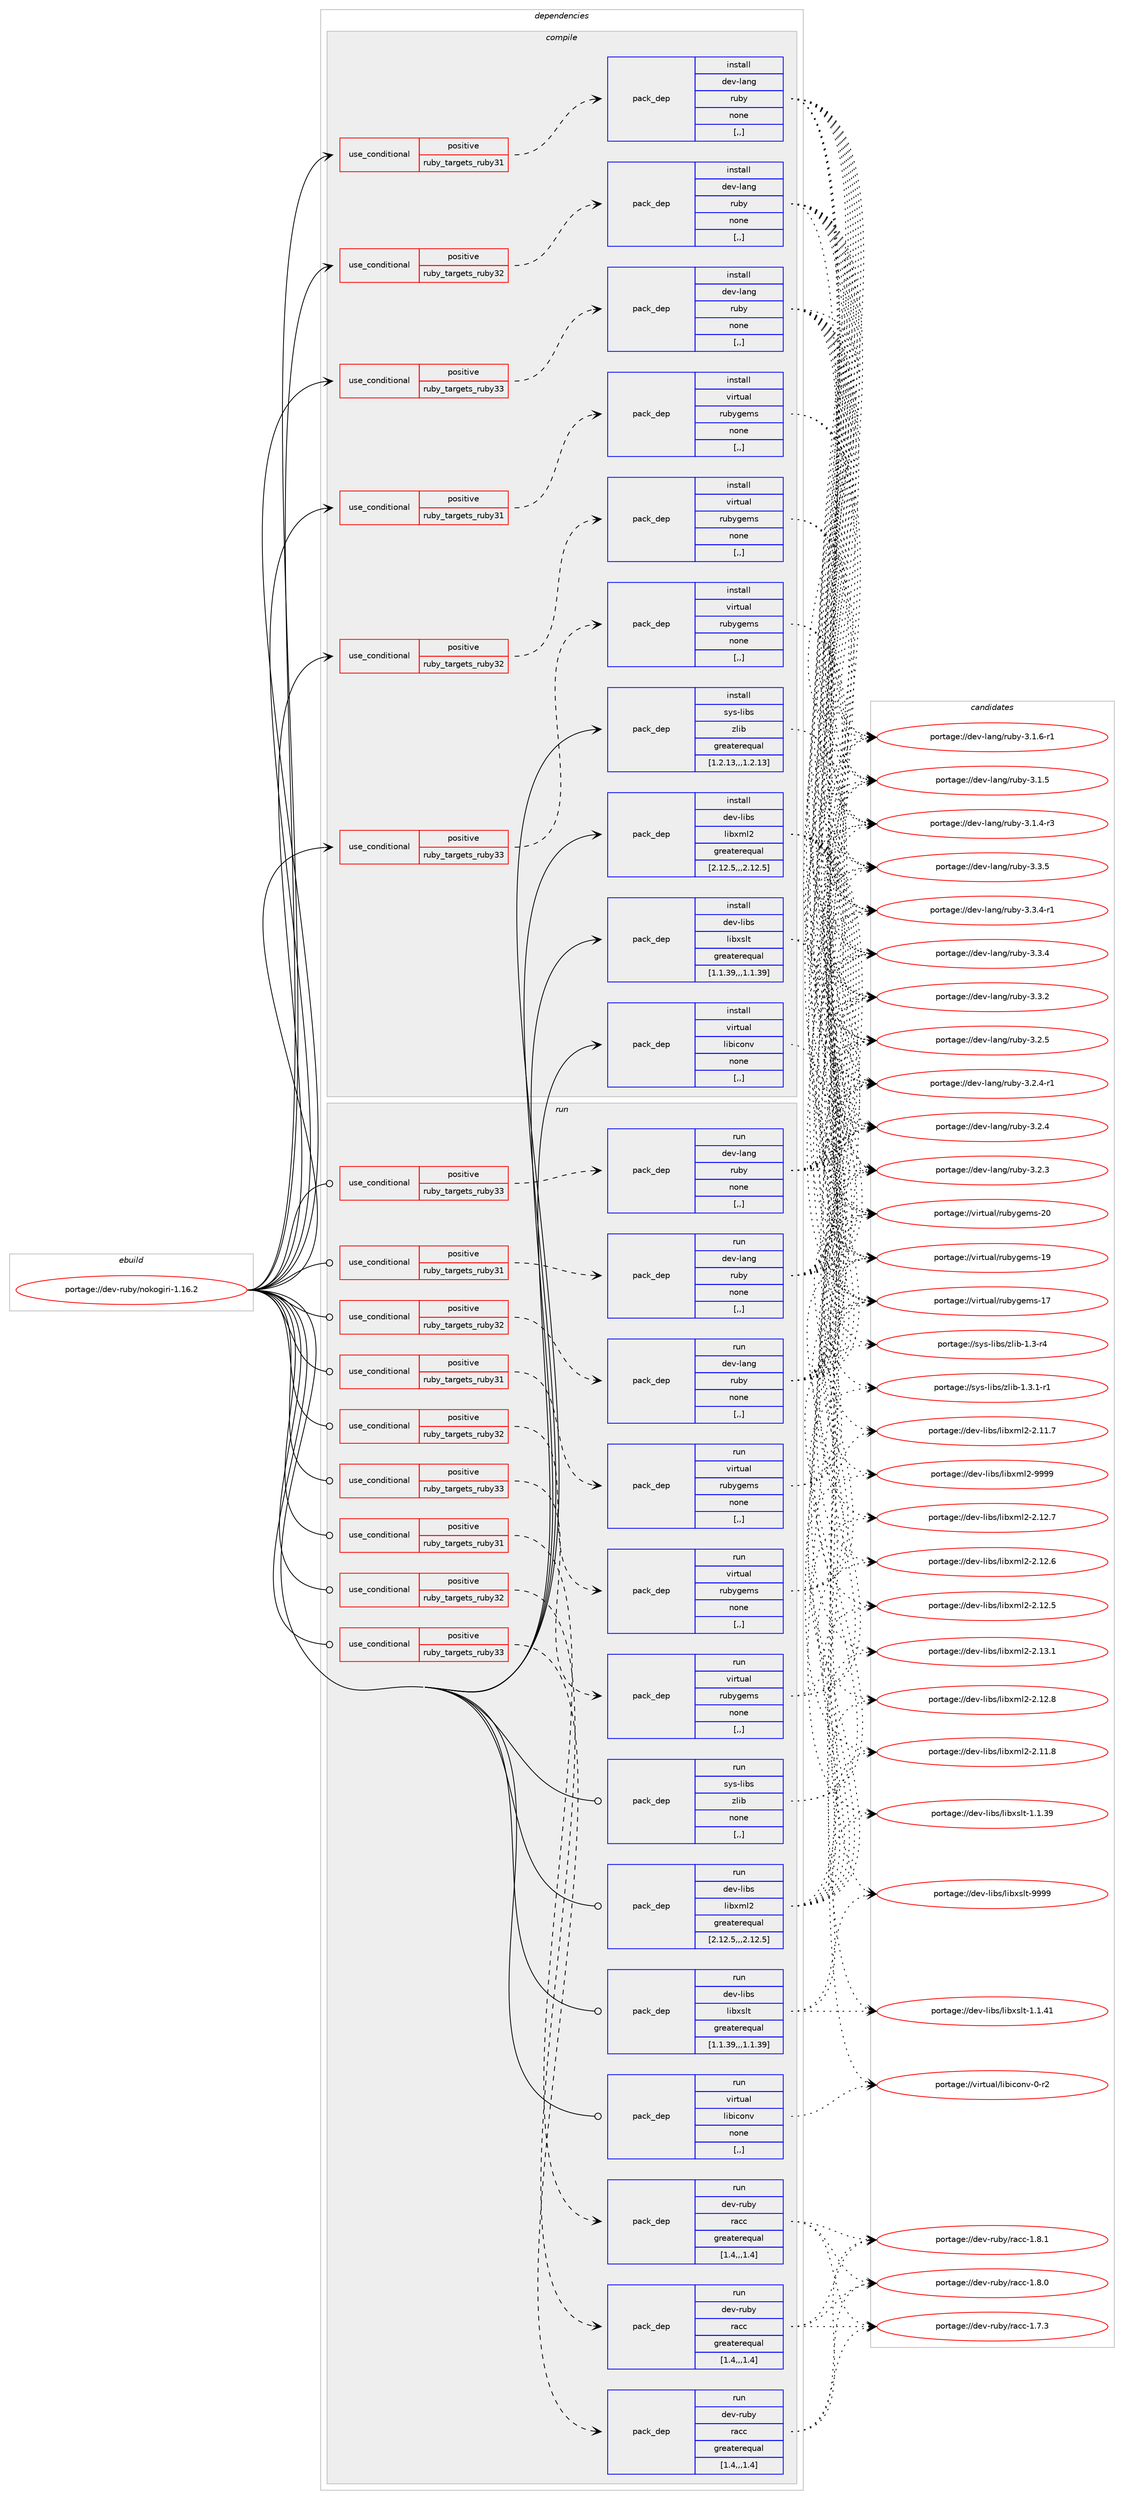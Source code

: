 digraph prolog {

# *************
# Graph options
# *************

newrank=true;
concentrate=true;
compound=true;
graph [rankdir=LR,fontname=Helvetica,fontsize=10,ranksep=1.5];#, ranksep=2.5, nodesep=0.2];
edge  [arrowhead=vee];
node  [fontname=Helvetica,fontsize=10];

# **********
# The ebuild
# **********

subgraph cluster_leftcol {
color=gray;
label=<<i>ebuild</i>>;
id [label="portage://dev-ruby/nokogiri-1.16.2", color=red, width=4, href="../dev-ruby/nokogiri-1.16.2.svg"];
}

# ****************
# The dependencies
# ****************

subgraph cluster_midcol {
color=gray;
label=<<i>dependencies</i>>;
subgraph cluster_compile {
fillcolor="#eeeeee";
style=filled;
label=<<i>compile</i>>;
subgraph cond183031 {
dependency689071 [label=<<TABLE BORDER="0" CELLBORDER="1" CELLSPACING="0" CELLPADDING="4"><TR><TD ROWSPAN="3" CELLPADDING="10">use_conditional</TD></TR><TR><TD>positive</TD></TR><TR><TD>ruby_targets_ruby31</TD></TR></TABLE>>, shape=none, color=red];
subgraph pack501103 {
dependency689072 [label=<<TABLE BORDER="0" CELLBORDER="1" CELLSPACING="0" CELLPADDING="4" WIDTH="220"><TR><TD ROWSPAN="6" CELLPADDING="30">pack_dep</TD></TR><TR><TD WIDTH="110">install</TD></TR><TR><TD>dev-lang</TD></TR><TR><TD>ruby</TD></TR><TR><TD>none</TD></TR><TR><TD>[,,]</TD></TR></TABLE>>, shape=none, color=blue];
}
dependency689071:e -> dependency689072:w [weight=20,style="dashed",arrowhead="vee"];
}
id:e -> dependency689071:w [weight=20,style="solid",arrowhead="vee"];
subgraph cond183032 {
dependency689073 [label=<<TABLE BORDER="0" CELLBORDER="1" CELLSPACING="0" CELLPADDING="4"><TR><TD ROWSPAN="3" CELLPADDING="10">use_conditional</TD></TR><TR><TD>positive</TD></TR><TR><TD>ruby_targets_ruby31</TD></TR></TABLE>>, shape=none, color=red];
subgraph pack501104 {
dependency689074 [label=<<TABLE BORDER="0" CELLBORDER="1" CELLSPACING="0" CELLPADDING="4" WIDTH="220"><TR><TD ROWSPAN="6" CELLPADDING="30">pack_dep</TD></TR><TR><TD WIDTH="110">install</TD></TR><TR><TD>virtual</TD></TR><TR><TD>rubygems</TD></TR><TR><TD>none</TD></TR><TR><TD>[,,]</TD></TR></TABLE>>, shape=none, color=blue];
}
dependency689073:e -> dependency689074:w [weight=20,style="dashed",arrowhead="vee"];
}
id:e -> dependency689073:w [weight=20,style="solid",arrowhead="vee"];
subgraph cond183033 {
dependency689075 [label=<<TABLE BORDER="0" CELLBORDER="1" CELLSPACING="0" CELLPADDING="4"><TR><TD ROWSPAN="3" CELLPADDING="10">use_conditional</TD></TR><TR><TD>positive</TD></TR><TR><TD>ruby_targets_ruby32</TD></TR></TABLE>>, shape=none, color=red];
subgraph pack501105 {
dependency689076 [label=<<TABLE BORDER="0" CELLBORDER="1" CELLSPACING="0" CELLPADDING="4" WIDTH="220"><TR><TD ROWSPAN="6" CELLPADDING="30">pack_dep</TD></TR><TR><TD WIDTH="110">install</TD></TR><TR><TD>dev-lang</TD></TR><TR><TD>ruby</TD></TR><TR><TD>none</TD></TR><TR><TD>[,,]</TD></TR></TABLE>>, shape=none, color=blue];
}
dependency689075:e -> dependency689076:w [weight=20,style="dashed",arrowhead="vee"];
}
id:e -> dependency689075:w [weight=20,style="solid",arrowhead="vee"];
subgraph cond183034 {
dependency689077 [label=<<TABLE BORDER="0" CELLBORDER="1" CELLSPACING="0" CELLPADDING="4"><TR><TD ROWSPAN="3" CELLPADDING="10">use_conditional</TD></TR><TR><TD>positive</TD></TR><TR><TD>ruby_targets_ruby32</TD></TR></TABLE>>, shape=none, color=red];
subgraph pack501106 {
dependency689078 [label=<<TABLE BORDER="0" CELLBORDER="1" CELLSPACING="0" CELLPADDING="4" WIDTH="220"><TR><TD ROWSPAN="6" CELLPADDING="30">pack_dep</TD></TR><TR><TD WIDTH="110">install</TD></TR><TR><TD>virtual</TD></TR><TR><TD>rubygems</TD></TR><TR><TD>none</TD></TR><TR><TD>[,,]</TD></TR></TABLE>>, shape=none, color=blue];
}
dependency689077:e -> dependency689078:w [weight=20,style="dashed",arrowhead="vee"];
}
id:e -> dependency689077:w [weight=20,style="solid",arrowhead="vee"];
subgraph cond183035 {
dependency689079 [label=<<TABLE BORDER="0" CELLBORDER="1" CELLSPACING="0" CELLPADDING="4"><TR><TD ROWSPAN="3" CELLPADDING="10">use_conditional</TD></TR><TR><TD>positive</TD></TR><TR><TD>ruby_targets_ruby33</TD></TR></TABLE>>, shape=none, color=red];
subgraph pack501107 {
dependency689080 [label=<<TABLE BORDER="0" CELLBORDER="1" CELLSPACING="0" CELLPADDING="4" WIDTH="220"><TR><TD ROWSPAN="6" CELLPADDING="30">pack_dep</TD></TR><TR><TD WIDTH="110">install</TD></TR><TR><TD>dev-lang</TD></TR><TR><TD>ruby</TD></TR><TR><TD>none</TD></TR><TR><TD>[,,]</TD></TR></TABLE>>, shape=none, color=blue];
}
dependency689079:e -> dependency689080:w [weight=20,style="dashed",arrowhead="vee"];
}
id:e -> dependency689079:w [weight=20,style="solid",arrowhead="vee"];
subgraph cond183036 {
dependency689081 [label=<<TABLE BORDER="0" CELLBORDER="1" CELLSPACING="0" CELLPADDING="4"><TR><TD ROWSPAN="3" CELLPADDING="10">use_conditional</TD></TR><TR><TD>positive</TD></TR><TR><TD>ruby_targets_ruby33</TD></TR></TABLE>>, shape=none, color=red];
subgraph pack501108 {
dependency689082 [label=<<TABLE BORDER="0" CELLBORDER="1" CELLSPACING="0" CELLPADDING="4" WIDTH="220"><TR><TD ROWSPAN="6" CELLPADDING="30">pack_dep</TD></TR><TR><TD WIDTH="110">install</TD></TR><TR><TD>virtual</TD></TR><TR><TD>rubygems</TD></TR><TR><TD>none</TD></TR><TR><TD>[,,]</TD></TR></TABLE>>, shape=none, color=blue];
}
dependency689081:e -> dependency689082:w [weight=20,style="dashed",arrowhead="vee"];
}
id:e -> dependency689081:w [weight=20,style="solid",arrowhead="vee"];
subgraph pack501109 {
dependency689083 [label=<<TABLE BORDER="0" CELLBORDER="1" CELLSPACING="0" CELLPADDING="4" WIDTH="220"><TR><TD ROWSPAN="6" CELLPADDING="30">pack_dep</TD></TR><TR><TD WIDTH="110">install</TD></TR><TR><TD>dev-libs</TD></TR><TR><TD>libxml2</TD></TR><TR><TD>greaterequal</TD></TR><TR><TD>[2.12.5,,,2.12.5]</TD></TR></TABLE>>, shape=none, color=blue];
}
id:e -> dependency689083:w [weight=20,style="solid",arrowhead="vee"];
subgraph pack501110 {
dependency689084 [label=<<TABLE BORDER="0" CELLBORDER="1" CELLSPACING="0" CELLPADDING="4" WIDTH="220"><TR><TD ROWSPAN="6" CELLPADDING="30">pack_dep</TD></TR><TR><TD WIDTH="110">install</TD></TR><TR><TD>dev-libs</TD></TR><TR><TD>libxslt</TD></TR><TR><TD>greaterequal</TD></TR><TR><TD>[1.1.39,,,1.1.39]</TD></TR></TABLE>>, shape=none, color=blue];
}
id:e -> dependency689084:w [weight=20,style="solid",arrowhead="vee"];
subgraph pack501111 {
dependency689085 [label=<<TABLE BORDER="0" CELLBORDER="1" CELLSPACING="0" CELLPADDING="4" WIDTH="220"><TR><TD ROWSPAN="6" CELLPADDING="30">pack_dep</TD></TR><TR><TD WIDTH="110">install</TD></TR><TR><TD>sys-libs</TD></TR><TR><TD>zlib</TD></TR><TR><TD>greaterequal</TD></TR><TR><TD>[1.2.13,,,1.2.13]</TD></TR></TABLE>>, shape=none, color=blue];
}
id:e -> dependency689085:w [weight=20,style="solid",arrowhead="vee"];
subgraph pack501112 {
dependency689086 [label=<<TABLE BORDER="0" CELLBORDER="1" CELLSPACING="0" CELLPADDING="4" WIDTH="220"><TR><TD ROWSPAN="6" CELLPADDING="30">pack_dep</TD></TR><TR><TD WIDTH="110">install</TD></TR><TR><TD>virtual</TD></TR><TR><TD>libiconv</TD></TR><TR><TD>none</TD></TR><TR><TD>[,,]</TD></TR></TABLE>>, shape=none, color=blue];
}
id:e -> dependency689086:w [weight=20,style="solid",arrowhead="vee"];
}
subgraph cluster_compileandrun {
fillcolor="#eeeeee";
style=filled;
label=<<i>compile and run</i>>;
}
subgraph cluster_run {
fillcolor="#eeeeee";
style=filled;
label=<<i>run</i>>;
subgraph cond183037 {
dependency689087 [label=<<TABLE BORDER="0" CELLBORDER="1" CELLSPACING="0" CELLPADDING="4"><TR><TD ROWSPAN="3" CELLPADDING="10">use_conditional</TD></TR><TR><TD>positive</TD></TR><TR><TD>ruby_targets_ruby31</TD></TR></TABLE>>, shape=none, color=red];
subgraph pack501113 {
dependency689088 [label=<<TABLE BORDER="0" CELLBORDER="1" CELLSPACING="0" CELLPADDING="4" WIDTH="220"><TR><TD ROWSPAN="6" CELLPADDING="30">pack_dep</TD></TR><TR><TD WIDTH="110">run</TD></TR><TR><TD>dev-lang</TD></TR><TR><TD>ruby</TD></TR><TR><TD>none</TD></TR><TR><TD>[,,]</TD></TR></TABLE>>, shape=none, color=blue];
}
dependency689087:e -> dependency689088:w [weight=20,style="dashed",arrowhead="vee"];
}
id:e -> dependency689087:w [weight=20,style="solid",arrowhead="odot"];
subgraph cond183038 {
dependency689089 [label=<<TABLE BORDER="0" CELLBORDER="1" CELLSPACING="0" CELLPADDING="4"><TR><TD ROWSPAN="3" CELLPADDING="10">use_conditional</TD></TR><TR><TD>positive</TD></TR><TR><TD>ruby_targets_ruby31</TD></TR></TABLE>>, shape=none, color=red];
subgraph pack501114 {
dependency689090 [label=<<TABLE BORDER="0" CELLBORDER="1" CELLSPACING="0" CELLPADDING="4" WIDTH="220"><TR><TD ROWSPAN="6" CELLPADDING="30">pack_dep</TD></TR><TR><TD WIDTH="110">run</TD></TR><TR><TD>dev-ruby</TD></TR><TR><TD>racc</TD></TR><TR><TD>greaterequal</TD></TR><TR><TD>[1.4,,,1.4]</TD></TR></TABLE>>, shape=none, color=blue];
}
dependency689089:e -> dependency689090:w [weight=20,style="dashed",arrowhead="vee"];
}
id:e -> dependency689089:w [weight=20,style="solid",arrowhead="odot"];
subgraph cond183039 {
dependency689091 [label=<<TABLE BORDER="0" CELLBORDER="1" CELLSPACING="0" CELLPADDING="4"><TR><TD ROWSPAN="3" CELLPADDING="10">use_conditional</TD></TR><TR><TD>positive</TD></TR><TR><TD>ruby_targets_ruby31</TD></TR></TABLE>>, shape=none, color=red];
subgraph pack501115 {
dependency689092 [label=<<TABLE BORDER="0" CELLBORDER="1" CELLSPACING="0" CELLPADDING="4" WIDTH="220"><TR><TD ROWSPAN="6" CELLPADDING="30">pack_dep</TD></TR><TR><TD WIDTH="110">run</TD></TR><TR><TD>virtual</TD></TR><TR><TD>rubygems</TD></TR><TR><TD>none</TD></TR><TR><TD>[,,]</TD></TR></TABLE>>, shape=none, color=blue];
}
dependency689091:e -> dependency689092:w [weight=20,style="dashed",arrowhead="vee"];
}
id:e -> dependency689091:w [weight=20,style="solid",arrowhead="odot"];
subgraph cond183040 {
dependency689093 [label=<<TABLE BORDER="0" CELLBORDER="1" CELLSPACING="0" CELLPADDING="4"><TR><TD ROWSPAN="3" CELLPADDING="10">use_conditional</TD></TR><TR><TD>positive</TD></TR><TR><TD>ruby_targets_ruby32</TD></TR></TABLE>>, shape=none, color=red];
subgraph pack501116 {
dependency689094 [label=<<TABLE BORDER="0" CELLBORDER="1" CELLSPACING="0" CELLPADDING="4" WIDTH="220"><TR><TD ROWSPAN="6" CELLPADDING="30">pack_dep</TD></TR><TR><TD WIDTH="110">run</TD></TR><TR><TD>dev-lang</TD></TR><TR><TD>ruby</TD></TR><TR><TD>none</TD></TR><TR><TD>[,,]</TD></TR></TABLE>>, shape=none, color=blue];
}
dependency689093:e -> dependency689094:w [weight=20,style="dashed",arrowhead="vee"];
}
id:e -> dependency689093:w [weight=20,style="solid",arrowhead="odot"];
subgraph cond183041 {
dependency689095 [label=<<TABLE BORDER="0" CELLBORDER="1" CELLSPACING="0" CELLPADDING="4"><TR><TD ROWSPAN="3" CELLPADDING="10">use_conditional</TD></TR><TR><TD>positive</TD></TR><TR><TD>ruby_targets_ruby32</TD></TR></TABLE>>, shape=none, color=red];
subgraph pack501117 {
dependency689096 [label=<<TABLE BORDER="0" CELLBORDER="1" CELLSPACING="0" CELLPADDING="4" WIDTH="220"><TR><TD ROWSPAN="6" CELLPADDING="30">pack_dep</TD></TR><TR><TD WIDTH="110">run</TD></TR><TR><TD>dev-ruby</TD></TR><TR><TD>racc</TD></TR><TR><TD>greaterequal</TD></TR><TR><TD>[1.4,,,1.4]</TD></TR></TABLE>>, shape=none, color=blue];
}
dependency689095:e -> dependency689096:w [weight=20,style="dashed",arrowhead="vee"];
}
id:e -> dependency689095:w [weight=20,style="solid",arrowhead="odot"];
subgraph cond183042 {
dependency689097 [label=<<TABLE BORDER="0" CELLBORDER="1" CELLSPACING="0" CELLPADDING="4"><TR><TD ROWSPAN="3" CELLPADDING="10">use_conditional</TD></TR><TR><TD>positive</TD></TR><TR><TD>ruby_targets_ruby32</TD></TR></TABLE>>, shape=none, color=red];
subgraph pack501118 {
dependency689098 [label=<<TABLE BORDER="0" CELLBORDER="1" CELLSPACING="0" CELLPADDING="4" WIDTH="220"><TR><TD ROWSPAN="6" CELLPADDING="30">pack_dep</TD></TR><TR><TD WIDTH="110">run</TD></TR><TR><TD>virtual</TD></TR><TR><TD>rubygems</TD></TR><TR><TD>none</TD></TR><TR><TD>[,,]</TD></TR></TABLE>>, shape=none, color=blue];
}
dependency689097:e -> dependency689098:w [weight=20,style="dashed",arrowhead="vee"];
}
id:e -> dependency689097:w [weight=20,style="solid",arrowhead="odot"];
subgraph cond183043 {
dependency689099 [label=<<TABLE BORDER="0" CELLBORDER="1" CELLSPACING="0" CELLPADDING="4"><TR><TD ROWSPAN="3" CELLPADDING="10">use_conditional</TD></TR><TR><TD>positive</TD></TR><TR><TD>ruby_targets_ruby33</TD></TR></TABLE>>, shape=none, color=red];
subgraph pack501119 {
dependency689100 [label=<<TABLE BORDER="0" CELLBORDER="1" CELLSPACING="0" CELLPADDING="4" WIDTH="220"><TR><TD ROWSPAN="6" CELLPADDING="30">pack_dep</TD></TR><TR><TD WIDTH="110">run</TD></TR><TR><TD>dev-lang</TD></TR><TR><TD>ruby</TD></TR><TR><TD>none</TD></TR><TR><TD>[,,]</TD></TR></TABLE>>, shape=none, color=blue];
}
dependency689099:e -> dependency689100:w [weight=20,style="dashed",arrowhead="vee"];
}
id:e -> dependency689099:w [weight=20,style="solid",arrowhead="odot"];
subgraph cond183044 {
dependency689101 [label=<<TABLE BORDER="0" CELLBORDER="1" CELLSPACING="0" CELLPADDING="4"><TR><TD ROWSPAN="3" CELLPADDING="10">use_conditional</TD></TR><TR><TD>positive</TD></TR><TR><TD>ruby_targets_ruby33</TD></TR></TABLE>>, shape=none, color=red];
subgraph pack501120 {
dependency689102 [label=<<TABLE BORDER="0" CELLBORDER="1" CELLSPACING="0" CELLPADDING="4" WIDTH="220"><TR><TD ROWSPAN="6" CELLPADDING="30">pack_dep</TD></TR><TR><TD WIDTH="110">run</TD></TR><TR><TD>dev-ruby</TD></TR><TR><TD>racc</TD></TR><TR><TD>greaterequal</TD></TR><TR><TD>[1.4,,,1.4]</TD></TR></TABLE>>, shape=none, color=blue];
}
dependency689101:e -> dependency689102:w [weight=20,style="dashed",arrowhead="vee"];
}
id:e -> dependency689101:w [weight=20,style="solid",arrowhead="odot"];
subgraph cond183045 {
dependency689103 [label=<<TABLE BORDER="0" CELLBORDER="1" CELLSPACING="0" CELLPADDING="4"><TR><TD ROWSPAN="3" CELLPADDING="10">use_conditional</TD></TR><TR><TD>positive</TD></TR><TR><TD>ruby_targets_ruby33</TD></TR></TABLE>>, shape=none, color=red];
subgraph pack501121 {
dependency689104 [label=<<TABLE BORDER="0" CELLBORDER="1" CELLSPACING="0" CELLPADDING="4" WIDTH="220"><TR><TD ROWSPAN="6" CELLPADDING="30">pack_dep</TD></TR><TR><TD WIDTH="110">run</TD></TR><TR><TD>virtual</TD></TR><TR><TD>rubygems</TD></TR><TR><TD>none</TD></TR><TR><TD>[,,]</TD></TR></TABLE>>, shape=none, color=blue];
}
dependency689103:e -> dependency689104:w [weight=20,style="dashed",arrowhead="vee"];
}
id:e -> dependency689103:w [weight=20,style="solid",arrowhead="odot"];
subgraph pack501122 {
dependency689105 [label=<<TABLE BORDER="0" CELLBORDER="1" CELLSPACING="0" CELLPADDING="4" WIDTH="220"><TR><TD ROWSPAN="6" CELLPADDING="30">pack_dep</TD></TR><TR><TD WIDTH="110">run</TD></TR><TR><TD>dev-libs</TD></TR><TR><TD>libxml2</TD></TR><TR><TD>greaterequal</TD></TR><TR><TD>[2.12.5,,,2.12.5]</TD></TR></TABLE>>, shape=none, color=blue];
}
id:e -> dependency689105:w [weight=20,style="solid",arrowhead="odot"];
subgraph pack501123 {
dependency689106 [label=<<TABLE BORDER="0" CELLBORDER="1" CELLSPACING="0" CELLPADDING="4" WIDTH="220"><TR><TD ROWSPAN="6" CELLPADDING="30">pack_dep</TD></TR><TR><TD WIDTH="110">run</TD></TR><TR><TD>dev-libs</TD></TR><TR><TD>libxslt</TD></TR><TR><TD>greaterequal</TD></TR><TR><TD>[1.1.39,,,1.1.39]</TD></TR></TABLE>>, shape=none, color=blue];
}
id:e -> dependency689106:w [weight=20,style="solid",arrowhead="odot"];
subgraph pack501124 {
dependency689107 [label=<<TABLE BORDER="0" CELLBORDER="1" CELLSPACING="0" CELLPADDING="4" WIDTH="220"><TR><TD ROWSPAN="6" CELLPADDING="30">pack_dep</TD></TR><TR><TD WIDTH="110">run</TD></TR><TR><TD>sys-libs</TD></TR><TR><TD>zlib</TD></TR><TR><TD>none</TD></TR><TR><TD>[,,]</TD></TR></TABLE>>, shape=none, color=blue];
}
id:e -> dependency689107:w [weight=20,style="solid",arrowhead="odot"];
subgraph pack501125 {
dependency689108 [label=<<TABLE BORDER="0" CELLBORDER="1" CELLSPACING="0" CELLPADDING="4" WIDTH="220"><TR><TD ROWSPAN="6" CELLPADDING="30">pack_dep</TD></TR><TR><TD WIDTH="110">run</TD></TR><TR><TD>virtual</TD></TR><TR><TD>libiconv</TD></TR><TR><TD>none</TD></TR><TR><TD>[,,]</TD></TR></TABLE>>, shape=none, color=blue];
}
id:e -> dependency689108:w [weight=20,style="solid",arrowhead="odot"];
}
}

# **************
# The candidates
# **************

subgraph cluster_choices {
rank=same;
color=gray;
label=<<i>candidates</i>>;

subgraph choice501103 {
color=black;
nodesep=1;
choice10010111845108971101034711411798121455146514653 [label="portage://dev-lang/ruby-3.3.5", color=red, width=4,href="../dev-lang/ruby-3.3.5.svg"];
choice100101118451089711010347114117981214551465146524511449 [label="portage://dev-lang/ruby-3.3.4-r1", color=red, width=4,href="../dev-lang/ruby-3.3.4-r1.svg"];
choice10010111845108971101034711411798121455146514652 [label="portage://dev-lang/ruby-3.3.4", color=red, width=4,href="../dev-lang/ruby-3.3.4.svg"];
choice10010111845108971101034711411798121455146514650 [label="portage://dev-lang/ruby-3.3.2", color=red, width=4,href="../dev-lang/ruby-3.3.2.svg"];
choice10010111845108971101034711411798121455146504653 [label="portage://dev-lang/ruby-3.2.5", color=red, width=4,href="../dev-lang/ruby-3.2.5.svg"];
choice100101118451089711010347114117981214551465046524511449 [label="portage://dev-lang/ruby-3.2.4-r1", color=red, width=4,href="../dev-lang/ruby-3.2.4-r1.svg"];
choice10010111845108971101034711411798121455146504652 [label="portage://dev-lang/ruby-3.2.4", color=red, width=4,href="../dev-lang/ruby-3.2.4.svg"];
choice10010111845108971101034711411798121455146504651 [label="portage://dev-lang/ruby-3.2.3", color=red, width=4,href="../dev-lang/ruby-3.2.3.svg"];
choice100101118451089711010347114117981214551464946544511449 [label="portage://dev-lang/ruby-3.1.6-r1", color=red, width=4,href="../dev-lang/ruby-3.1.6-r1.svg"];
choice10010111845108971101034711411798121455146494653 [label="portage://dev-lang/ruby-3.1.5", color=red, width=4,href="../dev-lang/ruby-3.1.5.svg"];
choice100101118451089711010347114117981214551464946524511451 [label="portage://dev-lang/ruby-3.1.4-r3", color=red, width=4,href="../dev-lang/ruby-3.1.4-r3.svg"];
dependency689072:e -> choice10010111845108971101034711411798121455146514653:w [style=dotted,weight="100"];
dependency689072:e -> choice100101118451089711010347114117981214551465146524511449:w [style=dotted,weight="100"];
dependency689072:e -> choice10010111845108971101034711411798121455146514652:w [style=dotted,weight="100"];
dependency689072:e -> choice10010111845108971101034711411798121455146514650:w [style=dotted,weight="100"];
dependency689072:e -> choice10010111845108971101034711411798121455146504653:w [style=dotted,weight="100"];
dependency689072:e -> choice100101118451089711010347114117981214551465046524511449:w [style=dotted,weight="100"];
dependency689072:e -> choice10010111845108971101034711411798121455146504652:w [style=dotted,weight="100"];
dependency689072:e -> choice10010111845108971101034711411798121455146504651:w [style=dotted,weight="100"];
dependency689072:e -> choice100101118451089711010347114117981214551464946544511449:w [style=dotted,weight="100"];
dependency689072:e -> choice10010111845108971101034711411798121455146494653:w [style=dotted,weight="100"];
dependency689072:e -> choice100101118451089711010347114117981214551464946524511451:w [style=dotted,weight="100"];
}
subgraph choice501104 {
color=black;
nodesep=1;
choice118105114116117971084711411798121103101109115455048 [label="portage://virtual/rubygems-20", color=red, width=4,href="../virtual/rubygems-20.svg"];
choice118105114116117971084711411798121103101109115454957 [label="portage://virtual/rubygems-19", color=red, width=4,href="../virtual/rubygems-19.svg"];
choice118105114116117971084711411798121103101109115454955 [label="portage://virtual/rubygems-17", color=red, width=4,href="../virtual/rubygems-17.svg"];
dependency689074:e -> choice118105114116117971084711411798121103101109115455048:w [style=dotted,weight="100"];
dependency689074:e -> choice118105114116117971084711411798121103101109115454957:w [style=dotted,weight="100"];
dependency689074:e -> choice118105114116117971084711411798121103101109115454955:w [style=dotted,weight="100"];
}
subgraph choice501105 {
color=black;
nodesep=1;
choice10010111845108971101034711411798121455146514653 [label="portage://dev-lang/ruby-3.3.5", color=red, width=4,href="../dev-lang/ruby-3.3.5.svg"];
choice100101118451089711010347114117981214551465146524511449 [label="portage://dev-lang/ruby-3.3.4-r1", color=red, width=4,href="../dev-lang/ruby-3.3.4-r1.svg"];
choice10010111845108971101034711411798121455146514652 [label="portage://dev-lang/ruby-3.3.4", color=red, width=4,href="../dev-lang/ruby-3.3.4.svg"];
choice10010111845108971101034711411798121455146514650 [label="portage://dev-lang/ruby-3.3.2", color=red, width=4,href="../dev-lang/ruby-3.3.2.svg"];
choice10010111845108971101034711411798121455146504653 [label="portage://dev-lang/ruby-3.2.5", color=red, width=4,href="../dev-lang/ruby-3.2.5.svg"];
choice100101118451089711010347114117981214551465046524511449 [label="portage://dev-lang/ruby-3.2.4-r1", color=red, width=4,href="../dev-lang/ruby-3.2.4-r1.svg"];
choice10010111845108971101034711411798121455146504652 [label="portage://dev-lang/ruby-3.2.4", color=red, width=4,href="../dev-lang/ruby-3.2.4.svg"];
choice10010111845108971101034711411798121455146504651 [label="portage://dev-lang/ruby-3.2.3", color=red, width=4,href="../dev-lang/ruby-3.2.3.svg"];
choice100101118451089711010347114117981214551464946544511449 [label="portage://dev-lang/ruby-3.1.6-r1", color=red, width=4,href="../dev-lang/ruby-3.1.6-r1.svg"];
choice10010111845108971101034711411798121455146494653 [label="portage://dev-lang/ruby-3.1.5", color=red, width=4,href="../dev-lang/ruby-3.1.5.svg"];
choice100101118451089711010347114117981214551464946524511451 [label="portage://dev-lang/ruby-3.1.4-r3", color=red, width=4,href="../dev-lang/ruby-3.1.4-r3.svg"];
dependency689076:e -> choice10010111845108971101034711411798121455146514653:w [style=dotted,weight="100"];
dependency689076:e -> choice100101118451089711010347114117981214551465146524511449:w [style=dotted,weight="100"];
dependency689076:e -> choice10010111845108971101034711411798121455146514652:w [style=dotted,weight="100"];
dependency689076:e -> choice10010111845108971101034711411798121455146514650:w [style=dotted,weight="100"];
dependency689076:e -> choice10010111845108971101034711411798121455146504653:w [style=dotted,weight="100"];
dependency689076:e -> choice100101118451089711010347114117981214551465046524511449:w [style=dotted,weight="100"];
dependency689076:e -> choice10010111845108971101034711411798121455146504652:w [style=dotted,weight="100"];
dependency689076:e -> choice10010111845108971101034711411798121455146504651:w [style=dotted,weight="100"];
dependency689076:e -> choice100101118451089711010347114117981214551464946544511449:w [style=dotted,weight="100"];
dependency689076:e -> choice10010111845108971101034711411798121455146494653:w [style=dotted,weight="100"];
dependency689076:e -> choice100101118451089711010347114117981214551464946524511451:w [style=dotted,weight="100"];
}
subgraph choice501106 {
color=black;
nodesep=1;
choice118105114116117971084711411798121103101109115455048 [label="portage://virtual/rubygems-20", color=red, width=4,href="../virtual/rubygems-20.svg"];
choice118105114116117971084711411798121103101109115454957 [label="portage://virtual/rubygems-19", color=red, width=4,href="../virtual/rubygems-19.svg"];
choice118105114116117971084711411798121103101109115454955 [label="portage://virtual/rubygems-17", color=red, width=4,href="../virtual/rubygems-17.svg"];
dependency689078:e -> choice118105114116117971084711411798121103101109115455048:w [style=dotted,weight="100"];
dependency689078:e -> choice118105114116117971084711411798121103101109115454957:w [style=dotted,weight="100"];
dependency689078:e -> choice118105114116117971084711411798121103101109115454955:w [style=dotted,weight="100"];
}
subgraph choice501107 {
color=black;
nodesep=1;
choice10010111845108971101034711411798121455146514653 [label="portage://dev-lang/ruby-3.3.5", color=red, width=4,href="../dev-lang/ruby-3.3.5.svg"];
choice100101118451089711010347114117981214551465146524511449 [label="portage://dev-lang/ruby-3.3.4-r1", color=red, width=4,href="../dev-lang/ruby-3.3.4-r1.svg"];
choice10010111845108971101034711411798121455146514652 [label="portage://dev-lang/ruby-3.3.4", color=red, width=4,href="../dev-lang/ruby-3.3.4.svg"];
choice10010111845108971101034711411798121455146514650 [label="portage://dev-lang/ruby-3.3.2", color=red, width=4,href="../dev-lang/ruby-3.3.2.svg"];
choice10010111845108971101034711411798121455146504653 [label="portage://dev-lang/ruby-3.2.5", color=red, width=4,href="../dev-lang/ruby-3.2.5.svg"];
choice100101118451089711010347114117981214551465046524511449 [label="portage://dev-lang/ruby-3.2.4-r1", color=red, width=4,href="../dev-lang/ruby-3.2.4-r1.svg"];
choice10010111845108971101034711411798121455146504652 [label="portage://dev-lang/ruby-3.2.4", color=red, width=4,href="../dev-lang/ruby-3.2.4.svg"];
choice10010111845108971101034711411798121455146504651 [label="portage://dev-lang/ruby-3.2.3", color=red, width=4,href="../dev-lang/ruby-3.2.3.svg"];
choice100101118451089711010347114117981214551464946544511449 [label="portage://dev-lang/ruby-3.1.6-r1", color=red, width=4,href="../dev-lang/ruby-3.1.6-r1.svg"];
choice10010111845108971101034711411798121455146494653 [label="portage://dev-lang/ruby-3.1.5", color=red, width=4,href="../dev-lang/ruby-3.1.5.svg"];
choice100101118451089711010347114117981214551464946524511451 [label="portage://dev-lang/ruby-3.1.4-r3", color=red, width=4,href="../dev-lang/ruby-3.1.4-r3.svg"];
dependency689080:e -> choice10010111845108971101034711411798121455146514653:w [style=dotted,weight="100"];
dependency689080:e -> choice100101118451089711010347114117981214551465146524511449:w [style=dotted,weight="100"];
dependency689080:e -> choice10010111845108971101034711411798121455146514652:w [style=dotted,weight="100"];
dependency689080:e -> choice10010111845108971101034711411798121455146514650:w [style=dotted,weight="100"];
dependency689080:e -> choice10010111845108971101034711411798121455146504653:w [style=dotted,weight="100"];
dependency689080:e -> choice100101118451089711010347114117981214551465046524511449:w [style=dotted,weight="100"];
dependency689080:e -> choice10010111845108971101034711411798121455146504652:w [style=dotted,weight="100"];
dependency689080:e -> choice10010111845108971101034711411798121455146504651:w [style=dotted,weight="100"];
dependency689080:e -> choice100101118451089711010347114117981214551464946544511449:w [style=dotted,weight="100"];
dependency689080:e -> choice10010111845108971101034711411798121455146494653:w [style=dotted,weight="100"];
dependency689080:e -> choice100101118451089711010347114117981214551464946524511451:w [style=dotted,weight="100"];
}
subgraph choice501108 {
color=black;
nodesep=1;
choice118105114116117971084711411798121103101109115455048 [label="portage://virtual/rubygems-20", color=red, width=4,href="../virtual/rubygems-20.svg"];
choice118105114116117971084711411798121103101109115454957 [label="portage://virtual/rubygems-19", color=red, width=4,href="../virtual/rubygems-19.svg"];
choice118105114116117971084711411798121103101109115454955 [label="portage://virtual/rubygems-17", color=red, width=4,href="../virtual/rubygems-17.svg"];
dependency689082:e -> choice118105114116117971084711411798121103101109115455048:w [style=dotted,weight="100"];
dependency689082:e -> choice118105114116117971084711411798121103101109115454957:w [style=dotted,weight="100"];
dependency689082:e -> choice118105114116117971084711411798121103101109115454955:w [style=dotted,weight="100"];
}
subgraph choice501109 {
color=black;
nodesep=1;
choice10010111845108105981154710810598120109108504557575757 [label="portage://dev-libs/libxml2-9999", color=red, width=4,href="../dev-libs/libxml2-9999.svg"];
choice100101118451081059811547108105981201091085045504649514649 [label="portage://dev-libs/libxml2-2.13.1", color=red, width=4,href="../dev-libs/libxml2-2.13.1.svg"];
choice100101118451081059811547108105981201091085045504649504656 [label="portage://dev-libs/libxml2-2.12.8", color=red, width=4,href="../dev-libs/libxml2-2.12.8.svg"];
choice100101118451081059811547108105981201091085045504649504655 [label="portage://dev-libs/libxml2-2.12.7", color=red, width=4,href="../dev-libs/libxml2-2.12.7.svg"];
choice100101118451081059811547108105981201091085045504649504654 [label="portage://dev-libs/libxml2-2.12.6", color=red, width=4,href="../dev-libs/libxml2-2.12.6.svg"];
choice100101118451081059811547108105981201091085045504649504653 [label="portage://dev-libs/libxml2-2.12.5", color=red, width=4,href="../dev-libs/libxml2-2.12.5.svg"];
choice100101118451081059811547108105981201091085045504649494656 [label="portage://dev-libs/libxml2-2.11.8", color=red, width=4,href="../dev-libs/libxml2-2.11.8.svg"];
choice100101118451081059811547108105981201091085045504649494655 [label="portage://dev-libs/libxml2-2.11.7", color=red, width=4,href="../dev-libs/libxml2-2.11.7.svg"];
dependency689083:e -> choice10010111845108105981154710810598120109108504557575757:w [style=dotted,weight="100"];
dependency689083:e -> choice100101118451081059811547108105981201091085045504649514649:w [style=dotted,weight="100"];
dependency689083:e -> choice100101118451081059811547108105981201091085045504649504656:w [style=dotted,weight="100"];
dependency689083:e -> choice100101118451081059811547108105981201091085045504649504655:w [style=dotted,weight="100"];
dependency689083:e -> choice100101118451081059811547108105981201091085045504649504654:w [style=dotted,weight="100"];
dependency689083:e -> choice100101118451081059811547108105981201091085045504649504653:w [style=dotted,weight="100"];
dependency689083:e -> choice100101118451081059811547108105981201091085045504649494656:w [style=dotted,weight="100"];
dependency689083:e -> choice100101118451081059811547108105981201091085045504649494655:w [style=dotted,weight="100"];
}
subgraph choice501110 {
color=black;
nodesep=1;
choice100101118451081059811547108105981201151081164557575757 [label="portage://dev-libs/libxslt-9999", color=red, width=4,href="../dev-libs/libxslt-9999.svg"];
choice1001011184510810598115471081059812011510811645494649465249 [label="portage://dev-libs/libxslt-1.1.41", color=red, width=4,href="../dev-libs/libxslt-1.1.41.svg"];
choice1001011184510810598115471081059812011510811645494649465157 [label="portage://dev-libs/libxslt-1.1.39", color=red, width=4,href="../dev-libs/libxslt-1.1.39.svg"];
dependency689084:e -> choice100101118451081059811547108105981201151081164557575757:w [style=dotted,weight="100"];
dependency689084:e -> choice1001011184510810598115471081059812011510811645494649465249:w [style=dotted,weight="100"];
dependency689084:e -> choice1001011184510810598115471081059812011510811645494649465157:w [style=dotted,weight="100"];
}
subgraph choice501111 {
color=black;
nodesep=1;
choice115121115451081059811547122108105984549465146494511449 [label="portage://sys-libs/zlib-1.3.1-r1", color=red, width=4,href="../sys-libs/zlib-1.3.1-r1.svg"];
choice11512111545108105981154712210810598454946514511452 [label="portage://sys-libs/zlib-1.3-r4", color=red, width=4,href="../sys-libs/zlib-1.3-r4.svg"];
dependency689085:e -> choice115121115451081059811547122108105984549465146494511449:w [style=dotted,weight="100"];
dependency689085:e -> choice11512111545108105981154712210810598454946514511452:w [style=dotted,weight="100"];
}
subgraph choice501112 {
color=black;
nodesep=1;
choice1181051141161179710847108105981059911111011845484511450 [label="portage://virtual/libiconv-0-r2", color=red, width=4,href="../virtual/libiconv-0-r2.svg"];
dependency689086:e -> choice1181051141161179710847108105981059911111011845484511450:w [style=dotted,weight="100"];
}
subgraph choice501113 {
color=black;
nodesep=1;
choice10010111845108971101034711411798121455146514653 [label="portage://dev-lang/ruby-3.3.5", color=red, width=4,href="../dev-lang/ruby-3.3.5.svg"];
choice100101118451089711010347114117981214551465146524511449 [label="portage://dev-lang/ruby-3.3.4-r1", color=red, width=4,href="../dev-lang/ruby-3.3.4-r1.svg"];
choice10010111845108971101034711411798121455146514652 [label="portage://dev-lang/ruby-3.3.4", color=red, width=4,href="../dev-lang/ruby-3.3.4.svg"];
choice10010111845108971101034711411798121455146514650 [label="portage://dev-lang/ruby-3.3.2", color=red, width=4,href="../dev-lang/ruby-3.3.2.svg"];
choice10010111845108971101034711411798121455146504653 [label="portage://dev-lang/ruby-3.2.5", color=red, width=4,href="../dev-lang/ruby-3.2.5.svg"];
choice100101118451089711010347114117981214551465046524511449 [label="portage://dev-lang/ruby-3.2.4-r1", color=red, width=4,href="../dev-lang/ruby-3.2.4-r1.svg"];
choice10010111845108971101034711411798121455146504652 [label="portage://dev-lang/ruby-3.2.4", color=red, width=4,href="../dev-lang/ruby-3.2.4.svg"];
choice10010111845108971101034711411798121455146504651 [label="portage://dev-lang/ruby-3.2.3", color=red, width=4,href="../dev-lang/ruby-3.2.3.svg"];
choice100101118451089711010347114117981214551464946544511449 [label="portage://dev-lang/ruby-3.1.6-r1", color=red, width=4,href="../dev-lang/ruby-3.1.6-r1.svg"];
choice10010111845108971101034711411798121455146494653 [label="portage://dev-lang/ruby-3.1.5", color=red, width=4,href="../dev-lang/ruby-3.1.5.svg"];
choice100101118451089711010347114117981214551464946524511451 [label="portage://dev-lang/ruby-3.1.4-r3", color=red, width=4,href="../dev-lang/ruby-3.1.4-r3.svg"];
dependency689088:e -> choice10010111845108971101034711411798121455146514653:w [style=dotted,weight="100"];
dependency689088:e -> choice100101118451089711010347114117981214551465146524511449:w [style=dotted,weight="100"];
dependency689088:e -> choice10010111845108971101034711411798121455146514652:w [style=dotted,weight="100"];
dependency689088:e -> choice10010111845108971101034711411798121455146514650:w [style=dotted,weight="100"];
dependency689088:e -> choice10010111845108971101034711411798121455146504653:w [style=dotted,weight="100"];
dependency689088:e -> choice100101118451089711010347114117981214551465046524511449:w [style=dotted,weight="100"];
dependency689088:e -> choice10010111845108971101034711411798121455146504652:w [style=dotted,weight="100"];
dependency689088:e -> choice10010111845108971101034711411798121455146504651:w [style=dotted,weight="100"];
dependency689088:e -> choice100101118451089711010347114117981214551464946544511449:w [style=dotted,weight="100"];
dependency689088:e -> choice10010111845108971101034711411798121455146494653:w [style=dotted,weight="100"];
dependency689088:e -> choice100101118451089711010347114117981214551464946524511451:w [style=dotted,weight="100"];
}
subgraph choice501114 {
color=black;
nodesep=1;
choice100101118451141179812147114979999454946564649 [label="portage://dev-ruby/racc-1.8.1", color=red, width=4,href="../dev-ruby/racc-1.8.1.svg"];
choice100101118451141179812147114979999454946564648 [label="portage://dev-ruby/racc-1.8.0", color=red, width=4,href="../dev-ruby/racc-1.8.0.svg"];
choice100101118451141179812147114979999454946554651 [label="portage://dev-ruby/racc-1.7.3", color=red, width=4,href="../dev-ruby/racc-1.7.3.svg"];
dependency689090:e -> choice100101118451141179812147114979999454946564649:w [style=dotted,weight="100"];
dependency689090:e -> choice100101118451141179812147114979999454946564648:w [style=dotted,weight="100"];
dependency689090:e -> choice100101118451141179812147114979999454946554651:w [style=dotted,weight="100"];
}
subgraph choice501115 {
color=black;
nodesep=1;
choice118105114116117971084711411798121103101109115455048 [label="portage://virtual/rubygems-20", color=red, width=4,href="../virtual/rubygems-20.svg"];
choice118105114116117971084711411798121103101109115454957 [label="portage://virtual/rubygems-19", color=red, width=4,href="../virtual/rubygems-19.svg"];
choice118105114116117971084711411798121103101109115454955 [label="portage://virtual/rubygems-17", color=red, width=4,href="../virtual/rubygems-17.svg"];
dependency689092:e -> choice118105114116117971084711411798121103101109115455048:w [style=dotted,weight="100"];
dependency689092:e -> choice118105114116117971084711411798121103101109115454957:w [style=dotted,weight="100"];
dependency689092:e -> choice118105114116117971084711411798121103101109115454955:w [style=dotted,weight="100"];
}
subgraph choice501116 {
color=black;
nodesep=1;
choice10010111845108971101034711411798121455146514653 [label="portage://dev-lang/ruby-3.3.5", color=red, width=4,href="../dev-lang/ruby-3.3.5.svg"];
choice100101118451089711010347114117981214551465146524511449 [label="portage://dev-lang/ruby-3.3.4-r1", color=red, width=4,href="../dev-lang/ruby-3.3.4-r1.svg"];
choice10010111845108971101034711411798121455146514652 [label="portage://dev-lang/ruby-3.3.4", color=red, width=4,href="../dev-lang/ruby-3.3.4.svg"];
choice10010111845108971101034711411798121455146514650 [label="portage://dev-lang/ruby-3.3.2", color=red, width=4,href="../dev-lang/ruby-3.3.2.svg"];
choice10010111845108971101034711411798121455146504653 [label="portage://dev-lang/ruby-3.2.5", color=red, width=4,href="../dev-lang/ruby-3.2.5.svg"];
choice100101118451089711010347114117981214551465046524511449 [label="portage://dev-lang/ruby-3.2.4-r1", color=red, width=4,href="../dev-lang/ruby-3.2.4-r1.svg"];
choice10010111845108971101034711411798121455146504652 [label="portage://dev-lang/ruby-3.2.4", color=red, width=4,href="../dev-lang/ruby-3.2.4.svg"];
choice10010111845108971101034711411798121455146504651 [label="portage://dev-lang/ruby-3.2.3", color=red, width=4,href="../dev-lang/ruby-3.2.3.svg"];
choice100101118451089711010347114117981214551464946544511449 [label="portage://dev-lang/ruby-3.1.6-r1", color=red, width=4,href="../dev-lang/ruby-3.1.6-r1.svg"];
choice10010111845108971101034711411798121455146494653 [label="portage://dev-lang/ruby-3.1.5", color=red, width=4,href="../dev-lang/ruby-3.1.5.svg"];
choice100101118451089711010347114117981214551464946524511451 [label="portage://dev-lang/ruby-3.1.4-r3", color=red, width=4,href="../dev-lang/ruby-3.1.4-r3.svg"];
dependency689094:e -> choice10010111845108971101034711411798121455146514653:w [style=dotted,weight="100"];
dependency689094:e -> choice100101118451089711010347114117981214551465146524511449:w [style=dotted,weight="100"];
dependency689094:e -> choice10010111845108971101034711411798121455146514652:w [style=dotted,weight="100"];
dependency689094:e -> choice10010111845108971101034711411798121455146514650:w [style=dotted,weight="100"];
dependency689094:e -> choice10010111845108971101034711411798121455146504653:w [style=dotted,weight="100"];
dependency689094:e -> choice100101118451089711010347114117981214551465046524511449:w [style=dotted,weight="100"];
dependency689094:e -> choice10010111845108971101034711411798121455146504652:w [style=dotted,weight="100"];
dependency689094:e -> choice10010111845108971101034711411798121455146504651:w [style=dotted,weight="100"];
dependency689094:e -> choice100101118451089711010347114117981214551464946544511449:w [style=dotted,weight="100"];
dependency689094:e -> choice10010111845108971101034711411798121455146494653:w [style=dotted,weight="100"];
dependency689094:e -> choice100101118451089711010347114117981214551464946524511451:w [style=dotted,weight="100"];
}
subgraph choice501117 {
color=black;
nodesep=1;
choice100101118451141179812147114979999454946564649 [label="portage://dev-ruby/racc-1.8.1", color=red, width=4,href="../dev-ruby/racc-1.8.1.svg"];
choice100101118451141179812147114979999454946564648 [label="portage://dev-ruby/racc-1.8.0", color=red, width=4,href="../dev-ruby/racc-1.8.0.svg"];
choice100101118451141179812147114979999454946554651 [label="portage://dev-ruby/racc-1.7.3", color=red, width=4,href="../dev-ruby/racc-1.7.3.svg"];
dependency689096:e -> choice100101118451141179812147114979999454946564649:w [style=dotted,weight="100"];
dependency689096:e -> choice100101118451141179812147114979999454946564648:w [style=dotted,weight="100"];
dependency689096:e -> choice100101118451141179812147114979999454946554651:w [style=dotted,weight="100"];
}
subgraph choice501118 {
color=black;
nodesep=1;
choice118105114116117971084711411798121103101109115455048 [label="portage://virtual/rubygems-20", color=red, width=4,href="../virtual/rubygems-20.svg"];
choice118105114116117971084711411798121103101109115454957 [label="portage://virtual/rubygems-19", color=red, width=4,href="../virtual/rubygems-19.svg"];
choice118105114116117971084711411798121103101109115454955 [label="portage://virtual/rubygems-17", color=red, width=4,href="../virtual/rubygems-17.svg"];
dependency689098:e -> choice118105114116117971084711411798121103101109115455048:w [style=dotted,weight="100"];
dependency689098:e -> choice118105114116117971084711411798121103101109115454957:w [style=dotted,weight="100"];
dependency689098:e -> choice118105114116117971084711411798121103101109115454955:w [style=dotted,weight="100"];
}
subgraph choice501119 {
color=black;
nodesep=1;
choice10010111845108971101034711411798121455146514653 [label="portage://dev-lang/ruby-3.3.5", color=red, width=4,href="../dev-lang/ruby-3.3.5.svg"];
choice100101118451089711010347114117981214551465146524511449 [label="portage://dev-lang/ruby-3.3.4-r1", color=red, width=4,href="../dev-lang/ruby-3.3.4-r1.svg"];
choice10010111845108971101034711411798121455146514652 [label="portage://dev-lang/ruby-3.3.4", color=red, width=4,href="../dev-lang/ruby-3.3.4.svg"];
choice10010111845108971101034711411798121455146514650 [label="portage://dev-lang/ruby-3.3.2", color=red, width=4,href="../dev-lang/ruby-3.3.2.svg"];
choice10010111845108971101034711411798121455146504653 [label="portage://dev-lang/ruby-3.2.5", color=red, width=4,href="../dev-lang/ruby-3.2.5.svg"];
choice100101118451089711010347114117981214551465046524511449 [label="portage://dev-lang/ruby-3.2.4-r1", color=red, width=4,href="../dev-lang/ruby-3.2.4-r1.svg"];
choice10010111845108971101034711411798121455146504652 [label="portage://dev-lang/ruby-3.2.4", color=red, width=4,href="../dev-lang/ruby-3.2.4.svg"];
choice10010111845108971101034711411798121455146504651 [label="portage://dev-lang/ruby-3.2.3", color=red, width=4,href="../dev-lang/ruby-3.2.3.svg"];
choice100101118451089711010347114117981214551464946544511449 [label="portage://dev-lang/ruby-3.1.6-r1", color=red, width=4,href="../dev-lang/ruby-3.1.6-r1.svg"];
choice10010111845108971101034711411798121455146494653 [label="portage://dev-lang/ruby-3.1.5", color=red, width=4,href="../dev-lang/ruby-3.1.5.svg"];
choice100101118451089711010347114117981214551464946524511451 [label="portage://dev-lang/ruby-3.1.4-r3", color=red, width=4,href="../dev-lang/ruby-3.1.4-r3.svg"];
dependency689100:e -> choice10010111845108971101034711411798121455146514653:w [style=dotted,weight="100"];
dependency689100:e -> choice100101118451089711010347114117981214551465146524511449:w [style=dotted,weight="100"];
dependency689100:e -> choice10010111845108971101034711411798121455146514652:w [style=dotted,weight="100"];
dependency689100:e -> choice10010111845108971101034711411798121455146514650:w [style=dotted,weight="100"];
dependency689100:e -> choice10010111845108971101034711411798121455146504653:w [style=dotted,weight="100"];
dependency689100:e -> choice100101118451089711010347114117981214551465046524511449:w [style=dotted,weight="100"];
dependency689100:e -> choice10010111845108971101034711411798121455146504652:w [style=dotted,weight="100"];
dependency689100:e -> choice10010111845108971101034711411798121455146504651:w [style=dotted,weight="100"];
dependency689100:e -> choice100101118451089711010347114117981214551464946544511449:w [style=dotted,weight="100"];
dependency689100:e -> choice10010111845108971101034711411798121455146494653:w [style=dotted,weight="100"];
dependency689100:e -> choice100101118451089711010347114117981214551464946524511451:w [style=dotted,weight="100"];
}
subgraph choice501120 {
color=black;
nodesep=1;
choice100101118451141179812147114979999454946564649 [label="portage://dev-ruby/racc-1.8.1", color=red, width=4,href="../dev-ruby/racc-1.8.1.svg"];
choice100101118451141179812147114979999454946564648 [label="portage://dev-ruby/racc-1.8.0", color=red, width=4,href="../dev-ruby/racc-1.8.0.svg"];
choice100101118451141179812147114979999454946554651 [label="portage://dev-ruby/racc-1.7.3", color=red, width=4,href="../dev-ruby/racc-1.7.3.svg"];
dependency689102:e -> choice100101118451141179812147114979999454946564649:w [style=dotted,weight="100"];
dependency689102:e -> choice100101118451141179812147114979999454946564648:w [style=dotted,weight="100"];
dependency689102:e -> choice100101118451141179812147114979999454946554651:w [style=dotted,weight="100"];
}
subgraph choice501121 {
color=black;
nodesep=1;
choice118105114116117971084711411798121103101109115455048 [label="portage://virtual/rubygems-20", color=red, width=4,href="../virtual/rubygems-20.svg"];
choice118105114116117971084711411798121103101109115454957 [label="portage://virtual/rubygems-19", color=red, width=4,href="../virtual/rubygems-19.svg"];
choice118105114116117971084711411798121103101109115454955 [label="portage://virtual/rubygems-17", color=red, width=4,href="../virtual/rubygems-17.svg"];
dependency689104:e -> choice118105114116117971084711411798121103101109115455048:w [style=dotted,weight="100"];
dependency689104:e -> choice118105114116117971084711411798121103101109115454957:w [style=dotted,weight="100"];
dependency689104:e -> choice118105114116117971084711411798121103101109115454955:w [style=dotted,weight="100"];
}
subgraph choice501122 {
color=black;
nodesep=1;
choice10010111845108105981154710810598120109108504557575757 [label="portage://dev-libs/libxml2-9999", color=red, width=4,href="../dev-libs/libxml2-9999.svg"];
choice100101118451081059811547108105981201091085045504649514649 [label="portage://dev-libs/libxml2-2.13.1", color=red, width=4,href="../dev-libs/libxml2-2.13.1.svg"];
choice100101118451081059811547108105981201091085045504649504656 [label="portage://dev-libs/libxml2-2.12.8", color=red, width=4,href="../dev-libs/libxml2-2.12.8.svg"];
choice100101118451081059811547108105981201091085045504649504655 [label="portage://dev-libs/libxml2-2.12.7", color=red, width=4,href="../dev-libs/libxml2-2.12.7.svg"];
choice100101118451081059811547108105981201091085045504649504654 [label="portage://dev-libs/libxml2-2.12.6", color=red, width=4,href="../dev-libs/libxml2-2.12.6.svg"];
choice100101118451081059811547108105981201091085045504649504653 [label="portage://dev-libs/libxml2-2.12.5", color=red, width=4,href="../dev-libs/libxml2-2.12.5.svg"];
choice100101118451081059811547108105981201091085045504649494656 [label="portage://dev-libs/libxml2-2.11.8", color=red, width=4,href="../dev-libs/libxml2-2.11.8.svg"];
choice100101118451081059811547108105981201091085045504649494655 [label="portage://dev-libs/libxml2-2.11.7", color=red, width=4,href="../dev-libs/libxml2-2.11.7.svg"];
dependency689105:e -> choice10010111845108105981154710810598120109108504557575757:w [style=dotted,weight="100"];
dependency689105:e -> choice100101118451081059811547108105981201091085045504649514649:w [style=dotted,weight="100"];
dependency689105:e -> choice100101118451081059811547108105981201091085045504649504656:w [style=dotted,weight="100"];
dependency689105:e -> choice100101118451081059811547108105981201091085045504649504655:w [style=dotted,weight="100"];
dependency689105:e -> choice100101118451081059811547108105981201091085045504649504654:w [style=dotted,weight="100"];
dependency689105:e -> choice100101118451081059811547108105981201091085045504649504653:w [style=dotted,weight="100"];
dependency689105:e -> choice100101118451081059811547108105981201091085045504649494656:w [style=dotted,weight="100"];
dependency689105:e -> choice100101118451081059811547108105981201091085045504649494655:w [style=dotted,weight="100"];
}
subgraph choice501123 {
color=black;
nodesep=1;
choice100101118451081059811547108105981201151081164557575757 [label="portage://dev-libs/libxslt-9999", color=red, width=4,href="../dev-libs/libxslt-9999.svg"];
choice1001011184510810598115471081059812011510811645494649465249 [label="portage://dev-libs/libxslt-1.1.41", color=red, width=4,href="../dev-libs/libxslt-1.1.41.svg"];
choice1001011184510810598115471081059812011510811645494649465157 [label="portage://dev-libs/libxslt-1.1.39", color=red, width=4,href="../dev-libs/libxslt-1.1.39.svg"];
dependency689106:e -> choice100101118451081059811547108105981201151081164557575757:w [style=dotted,weight="100"];
dependency689106:e -> choice1001011184510810598115471081059812011510811645494649465249:w [style=dotted,weight="100"];
dependency689106:e -> choice1001011184510810598115471081059812011510811645494649465157:w [style=dotted,weight="100"];
}
subgraph choice501124 {
color=black;
nodesep=1;
choice115121115451081059811547122108105984549465146494511449 [label="portage://sys-libs/zlib-1.3.1-r1", color=red, width=4,href="../sys-libs/zlib-1.3.1-r1.svg"];
choice11512111545108105981154712210810598454946514511452 [label="portage://sys-libs/zlib-1.3-r4", color=red, width=4,href="../sys-libs/zlib-1.3-r4.svg"];
dependency689107:e -> choice115121115451081059811547122108105984549465146494511449:w [style=dotted,weight="100"];
dependency689107:e -> choice11512111545108105981154712210810598454946514511452:w [style=dotted,weight="100"];
}
subgraph choice501125 {
color=black;
nodesep=1;
choice1181051141161179710847108105981059911111011845484511450 [label="portage://virtual/libiconv-0-r2", color=red, width=4,href="../virtual/libiconv-0-r2.svg"];
dependency689108:e -> choice1181051141161179710847108105981059911111011845484511450:w [style=dotted,weight="100"];
}
}

}
